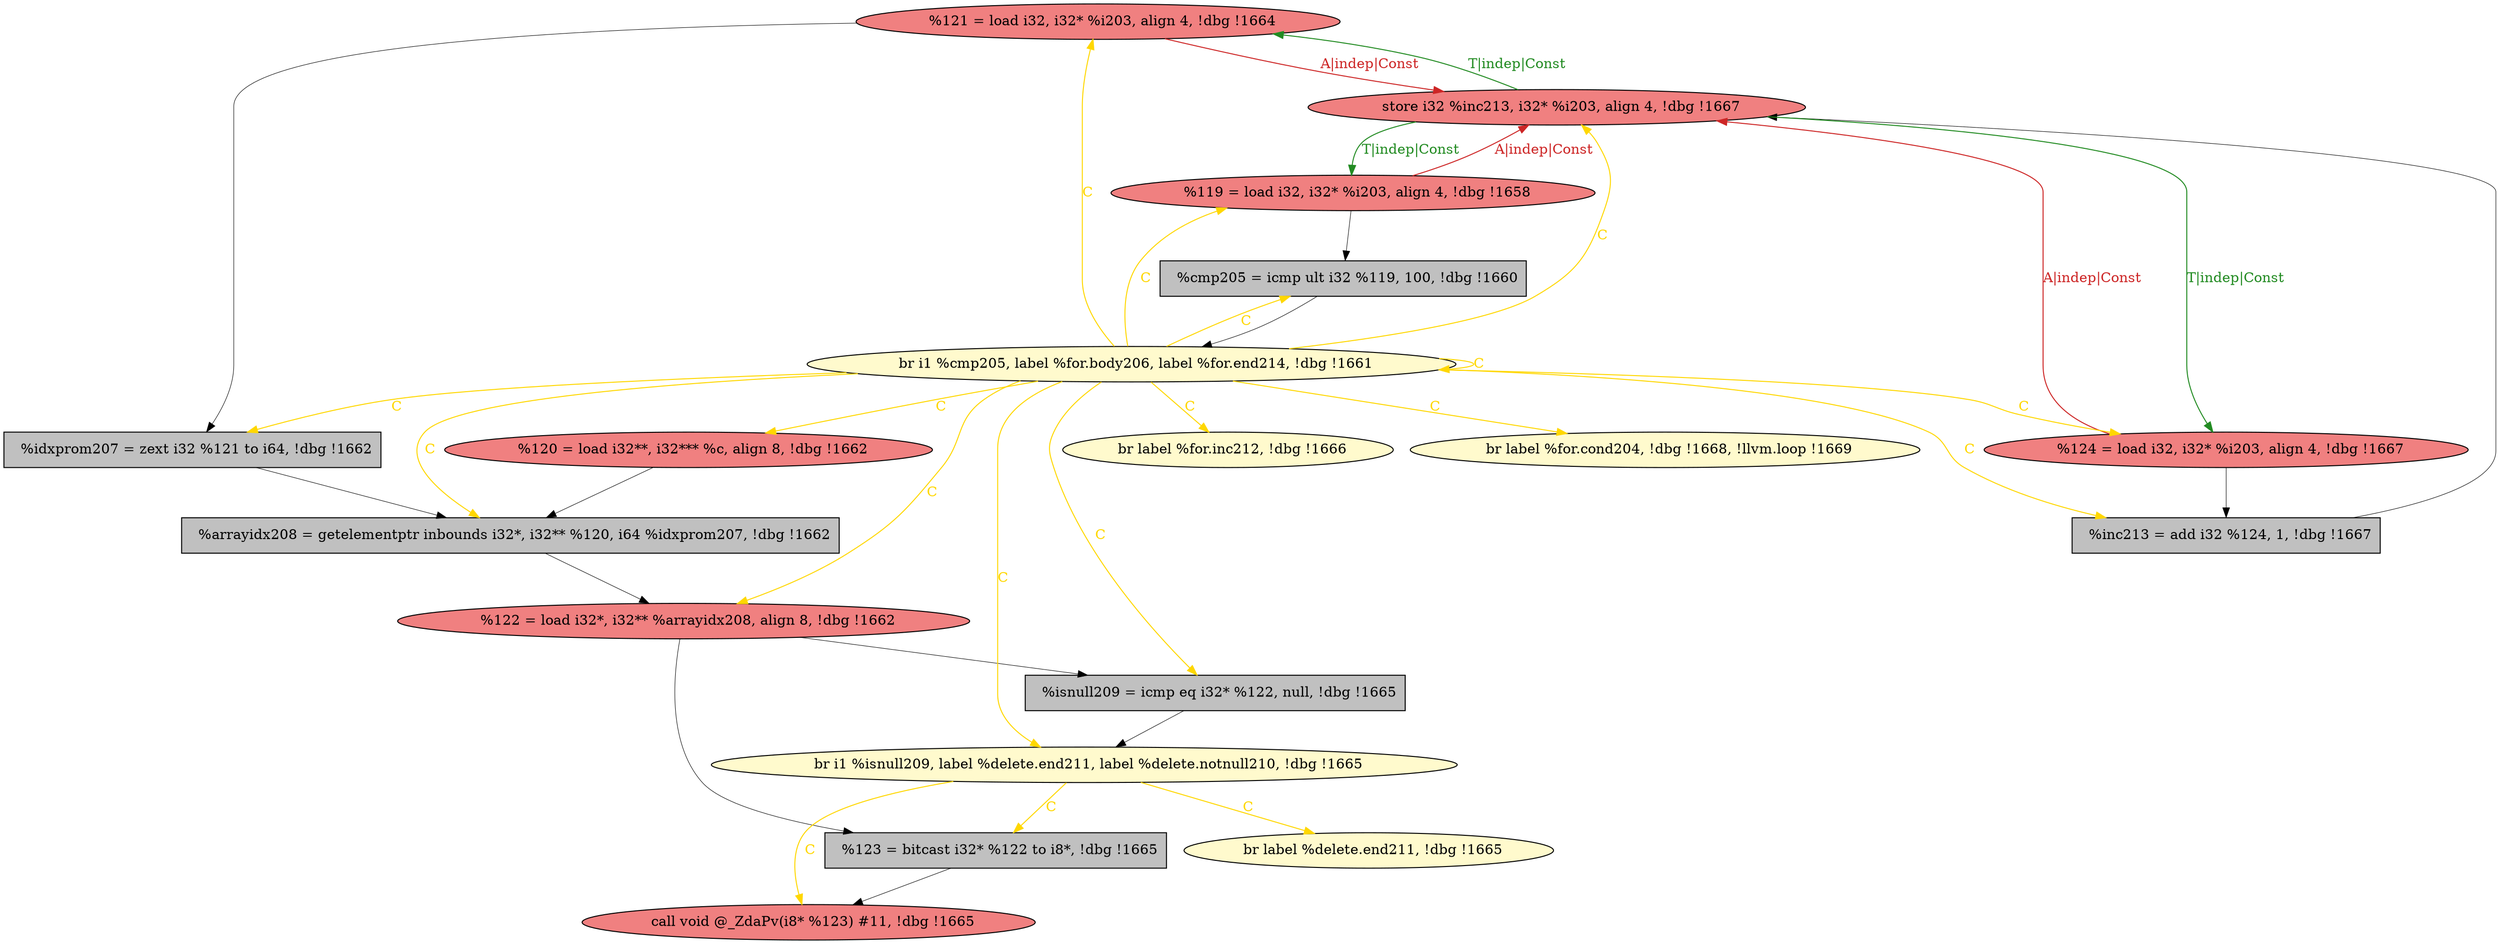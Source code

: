 
digraph G {


node5694 [fillcolor=lightcoral,label="  %121 = load i32, i32* %i203, align 4, !dbg !1664",shape=ellipse,style=filled ]
node5693 [fillcolor=lightcoral,label="  %124 = load i32, i32* %i203, align 4, !dbg !1667",shape=ellipse,style=filled ]
node5682 [fillcolor=lemonchiffon,label="  br label %delete.end211, !dbg !1665",shape=ellipse,style=filled ]
node5681 [fillcolor=lightcoral,label="  %120 = load i32**, i32*** %c, align 8, !dbg !1662",shape=ellipse,style=filled ]
node5680 [fillcolor=lightcoral,label="  %122 = load i32*, i32** %arrayidx208, align 8, !dbg !1662",shape=ellipse,style=filled ]
node5679 [fillcolor=lightcoral,label="  %119 = load i32, i32* %i203, align 4, !dbg !1658",shape=ellipse,style=filled ]
node5686 [fillcolor=grey,label="  %cmp205 = icmp ult i32 %119, 100, !dbg !1660",shape=rectangle,style=filled ]
node5677 [fillcolor=grey,label="  %inc213 = add i32 %124, 1, !dbg !1667",shape=rectangle,style=filled ]
node5683 [fillcolor=grey,label="  %idxprom207 = zext i32 %121 to i64, !dbg !1662",shape=rectangle,style=filled ]
node5688 [fillcolor=grey,label="  %arrayidx208 = getelementptr inbounds i32*, i32** %120, i64 %idxprom207, !dbg !1662",shape=rectangle,style=filled ]
node5684 [fillcolor=lemonchiffon,label="  br i1 %cmp205, label %for.body206, label %for.end214, !dbg !1661",shape=ellipse,style=filled ]
node5685 [fillcolor=lightcoral,label="  store i32 %inc213, i32* %i203, align 4, !dbg !1667",shape=ellipse,style=filled ]
node5690 [fillcolor=lightcoral,label="  call void @_ZdaPv(i8* %123) #11, !dbg !1665",shape=ellipse,style=filled ]
node5687 [fillcolor=lemonchiffon,label="  br i1 %isnull209, label %delete.end211, label %delete.notnull210, !dbg !1665",shape=ellipse,style=filled ]
node5678 [fillcolor=lemonchiffon,label="  br label %for.inc212, !dbg !1666",shape=ellipse,style=filled ]
node5689 [fillcolor=grey,label="  %isnull209 = icmp eq i32* %122, null, !dbg !1665",shape=rectangle,style=filled ]
node5692 [fillcolor=grey,label="  %123 = bitcast i32* %122 to i8*, !dbg !1665",shape=rectangle,style=filled ]
node5691 [fillcolor=lemonchiffon,label="  br label %for.cond204, !dbg !1668, !llvm.loop !1669",shape=ellipse,style=filled ]

node5693->node5685 [style=solid,color=firebrick3,label="A|indep|Const",penwidth=1.0,fontcolor=firebrick3 ]
node5684->node5680 [style=solid,color=gold,label="C",penwidth=1.0,fontcolor=gold ]
node5679->node5685 [style=solid,color=firebrick3,label="A|indep|Const",penwidth=1.0,fontcolor=firebrick3 ]
node5685->node5679 [style=solid,color=forestgreen,label="T|indep|Const",penwidth=1.0,fontcolor=forestgreen ]
node5686->node5684 [style=solid,color=black,label="",penwidth=0.5,fontcolor=black ]
node5684->node5686 [style=solid,color=gold,label="C",penwidth=1.0,fontcolor=gold ]
node5687->node5690 [style=solid,color=gold,label="C",penwidth=1.0,fontcolor=gold ]
node5683->node5688 [style=solid,color=black,label="",penwidth=0.5,fontcolor=black ]
node5680->node5689 [style=solid,color=black,label="",penwidth=0.5,fontcolor=black ]
node5688->node5680 [style=solid,color=black,label="",penwidth=0.5,fontcolor=black ]
node5684->node5689 [style=solid,color=gold,label="C",penwidth=1.0,fontcolor=gold ]
node5684->node5687 [style=solid,color=gold,label="C",penwidth=1.0,fontcolor=gold ]
node5679->node5686 [style=solid,color=black,label="",penwidth=0.5,fontcolor=black ]
node5694->node5683 [style=solid,color=black,label="",penwidth=0.5,fontcolor=black ]
node5693->node5677 [style=solid,color=black,label="",penwidth=0.5,fontcolor=black ]
node5681->node5688 [style=solid,color=black,label="",penwidth=0.5,fontcolor=black ]
node5692->node5690 [style=solid,color=black,label="",penwidth=0.5,fontcolor=black ]
node5684->node5679 [style=solid,color=gold,label="C",penwidth=1.0,fontcolor=gold ]
node5684->node5678 [style=solid,color=gold,label="C",penwidth=1.0,fontcolor=gold ]
node5687->node5682 [style=solid,color=gold,label="C",penwidth=1.0,fontcolor=gold ]
node5684->node5688 [style=solid,color=gold,label="C",penwidth=1.0,fontcolor=gold ]
node5684->node5683 [style=solid,color=gold,label="C",penwidth=1.0,fontcolor=gold ]
node5684->node5677 [style=solid,color=gold,label="C",penwidth=1.0,fontcolor=gold ]
node5680->node5692 [style=solid,color=black,label="",penwidth=0.5,fontcolor=black ]
node5684->node5681 [style=solid,color=gold,label="C",penwidth=1.0,fontcolor=gold ]
node5694->node5685 [style=solid,color=firebrick3,label="A|indep|Const",penwidth=1.0,fontcolor=firebrick3 ]
node5684->node5693 [style=solid,color=gold,label="C",penwidth=1.0,fontcolor=gold ]
node5687->node5692 [style=solid,color=gold,label="C",penwidth=1.0,fontcolor=gold ]
node5689->node5687 [style=solid,color=black,label="",penwidth=0.5,fontcolor=black ]
node5685->node5694 [style=solid,color=forestgreen,label="T|indep|Const",penwidth=1.0,fontcolor=forestgreen ]
node5685->node5693 [style=solid,color=forestgreen,label="T|indep|Const",penwidth=1.0,fontcolor=forestgreen ]
node5677->node5685 [style=solid,color=black,label="",penwidth=0.5,fontcolor=black ]
node5684->node5694 [style=solid,color=gold,label="C",penwidth=1.0,fontcolor=gold ]
node5684->node5684 [style=solid,color=gold,label="C",penwidth=1.0,fontcolor=gold ]
node5684->node5691 [style=solid,color=gold,label="C",penwidth=1.0,fontcolor=gold ]
node5684->node5685 [style=solid,color=gold,label="C",penwidth=1.0,fontcolor=gold ]


}
